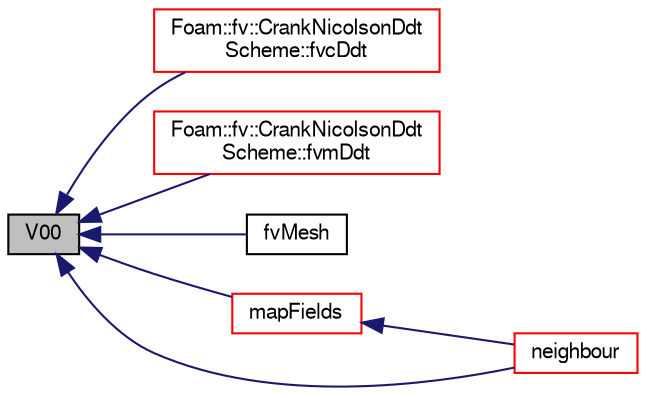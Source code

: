 digraph "V00"
{
  bgcolor="transparent";
  edge [fontname="FreeSans",fontsize="10",labelfontname="FreeSans",labelfontsize="10"];
  node [fontname="FreeSans",fontsize="10",shape=record];
  rankdir="LR";
  Node15741 [label="V00",height=0.2,width=0.4,color="black", fillcolor="grey75", style="filled", fontcolor="black"];
  Node15741 -> Node15742 [dir="back",color="midnightblue",fontsize="10",style="solid",fontname="FreeSans"];
  Node15742 [label="Foam::fv::CrankNicolsonDdt\lScheme::fvcDdt",height=0.2,width=0.4,color="red",URL="$a22478.html#a2b9a1541ce06c457e16e2cb676f67e46"];
  Node15741 -> Node15745 [dir="back",color="midnightblue",fontsize="10",style="solid",fontname="FreeSans"];
  Node15745 [label="Foam::fv::CrankNicolsonDdt\lScheme::fvmDdt",height=0.2,width=0.4,color="red",URL="$a22478.html#a8602a98a4ac41054bb3dcf8adc93b94b"];
  Node15741 -> Node15752 [dir="back",color="midnightblue",fontsize="10",style="solid",fontname="FreeSans"];
  Node15752 [label="fvMesh",height=0.2,width=0.4,color="black",URL="$a22766.html#a0c27d0e427e192f6dd4cd0efe7fb3baa",tooltip="Construct from IOobject. "];
  Node15741 -> Node15753 [dir="back",color="midnightblue",fontsize="10",style="solid",fontname="FreeSans"];
  Node15753 [label="mapFields",height=0.2,width=0.4,color="red",URL="$a22766.html#acdda95483d214b756be7af3887ef71ee",tooltip="Map all fields in time using given map. "];
  Node15753 -> Node15755 [dir="back",color="midnightblue",fontsize="10",style="solid",fontname="FreeSans"];
  Node15755 [label="neighbour",height=0.2,width=0.4,color="red",URL="$a22766.html#aab1a7f2af09b33005a527e107c7b3fad",tooltip="Internal face neighbour. "];
  Node15741 -> Node15755 [dir="back",color="midnightblue",fontsize="10",style="solid",fontname="FreeSans"];
}
